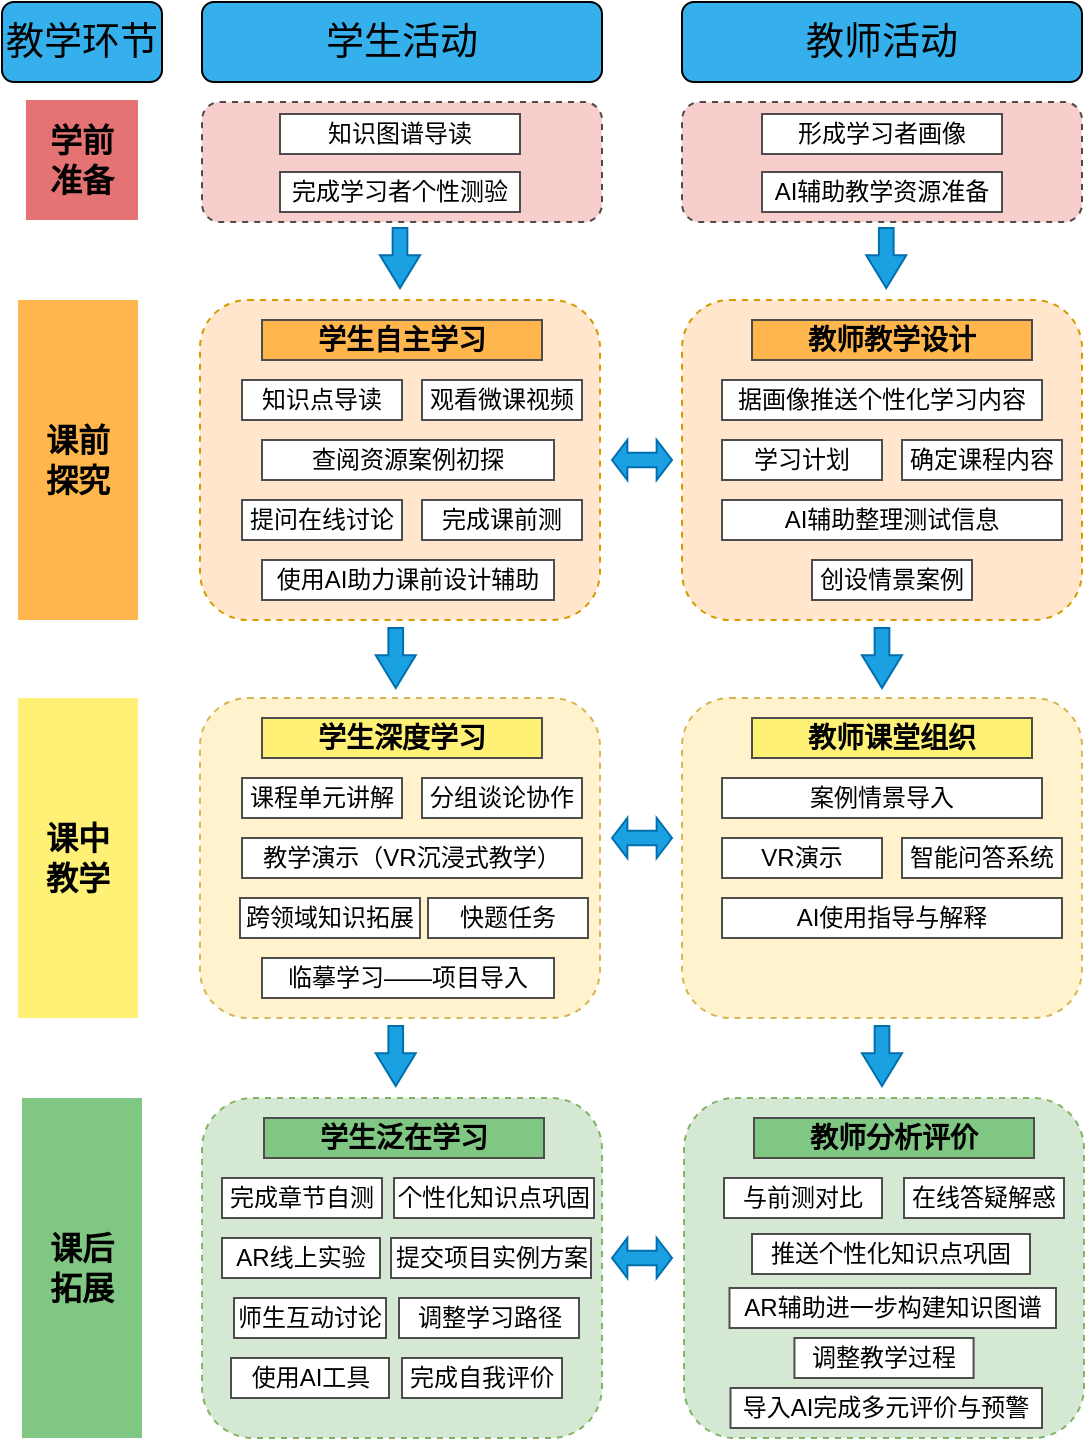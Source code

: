 <mxfile version="24.8.4">
  <diagram name="第 1 页" id="-2KWgbT9fdik0QkIeiRn">
    <mxGraphModel dx="875" dy="544" grid="0" gridSize="10" guides="1" tooltips="1" connect="1" arrows="1" fold="1" page="1" pageScale="1" pageWidth="827" pageHeight="1169" math="0" shadow="0">
      <root>
        <mxCell id="0" />
        <mxCell id="1" parent="0" />
        <mxCell id="JlN7DXZQlxJKehoTxWIZ-1" value="&lt;font size=&quot;1&quot; color=&quot;#000000&quot;&gt;&lt;span style=&quot;font-size: 19px;&quot;&gt;教学环节&lt;/span&gt;&lt;/font&gt;" style="rounded=1;whiteSpace=wrap;html=1;fillColor=#36b0ec;fontColor=#ffffff;strokeColor=#000000;" vertex="1" parent="1">
          <mxGeometry x="140" y="71" width="80" height="40" as="geometry" />
        </mxCell>
        <mxCell id="JlN7DXZQlxJKehoTxWIZ-2" value="&lt;font size=&quot;1&quot; color=&quot;#000000&quot;&gt;&lt;span style=&quot;font-size: 19px;&quot;&gt;学生活动&lt;/span&gt;&lt;/font&gt;" style="rounded=1;whiteSpace=wrap;html=1;fillColor=#36b0ec;fontColor=#ffffff;strokeColor=#000000;" vertex="1" parent="1">
          <mxGeometry x="240" y="71" width="200" height="40" as="geometry" />
        </mxCell>
        <mxCell id="JlN7DXZQlxJKehoTxWIZ-3" value="&lt;font size=&quot;1&quot; color=&quot;#000000&quot;&gt;&lt;span style=&quot;font-size: 19px;&quot;&gt;教师活动&lt;/span&gt;&lt;/font&gt;" style="rounded=1;whiteSpace=wrap;html=1;fillColor=#36b0ec;fontColor=#ffffff;strokeColor=#000000;" vertex="1" parent="1">
          <mxGeometry x="480" y="71" width="200" height="40" as="geometry" />
        </mxCell>
        <mxCell id="JlN7DXZQlxJKehoTxWIZ-5" value="&lt;font style=&quot;font-size: 16px;&quot;&gt;&lt;b style=&quot;&quot;&gt;学前&lt;/b&gt;&lt;/font&gt;&lt;div style=&quot;font-size: 16px;&quot;&gt;&lt;font style=&quot;font-size: 16px;&quot;&gt;&lt;b style=&quot;&quot;&gt;准备&lt;/b&gt;&lt;/font&gt;&lt;/div&gt;" style="rounded=0;whiteSpace=wrap;html=1;fillColor=#e57373;strokeColor=none;" vertex="1" parent="1">
          <mxGeometry x="152" y="120" width="56" height="60" as="geometry" />
        </mxCell>
        <mxCell id="JlN7DXZQlxJKehoTxWIZ-6" value="&lt;span style=&quot;font-size: 16px;&quot;&gt;&lt;b&gt;课前&lt;/b&gt;&lt;/span&gt;&lt;div&gt;&lt;span style=&quot;font-size: 16px;&quot;&gt;&lt;b&gt;探究&lt;/b&gt;&lt;/span&gt;&lt;/div&gt;" style="rounded=0;whiteSpace=wrap;html=1;fillColor=#ffb74d;strokeColor=none;" vertex="1" parent="1">
          <mxGeometry x="148" y="220" width="60" height="160" as="geometry" />
        </mxCell>
        <mxCell id="JlN7DXZQlxJKehoTxWIZ-7" value="&lt;span style=&quot;font-size: 16px;&quot;&gt;&lt;b&gt;课中&lt;/b&gt;&lt;/span&gt;&lt;div&gt;&lt;span style=&quot;font-size: 16px;&quot;&gt;&lt;b&gt;教学&lt;/b&gt;&lt;/span&gt;&lt;/div&gt;" style="rounded=0;whiteSpace=wrap;html=1;fillColor=#fff176;strokeColor=none;" vertex="1" parent="1">
          <mxGeometry x="148" y="419" width="60" height="160" as="geometry" />
        </mxCell>
        <mxCell id="JlN7DXZQlxJKehoTxWIZ-8" value="&lt;span style=&quot;font-size: 16px;&quot;&gt;&lt;b&gt;课后&lt;/b&gt;&lt;/span&gt;&lt;div&gt;&lt;span style=&quot;font-size: 16px;&quot;&gt;&lt;b&gt;拓展&lt;/b&gt;&lt;/span&gt;&lt;/div&gt;" style="rounded=0;whiteSpace=wrap;html=1;fillColor=#81c784;strokeColor=none;" vertex="1" parent="1">
          <mxGeometry x="150" y="619" width="60" height="170" as="geometry" />
        </mxCell>
        <mxCell id="JlN7DXZQlxJKehoTxWIZ-10" value="" style="rounded=1;whiteSpace=wrap;html=1;fillColor=#f8cecc;strokeColor=#4D4D4D;dashed=1;" vertex="1" parent="1">
          <mxGeometry x="240" y="121" width="200" height="60" as="geometry" />
        </mxCell>
        <mxCell id="JlN7DXZQlxJKehoTxWIZ-11" value="" style="rounded=1;whiteSpace=wrap;html=1;fillColor=#f8cecc;strokeColor=#4D4D4D;dashed=1;" vertex="1" parent="1">
          <mxGeometry x="480" y="121" width="200" height="60" as="geometry" />
        </mxCell>
        <mxCell id="JlN7DXZQlxJKehoTxWIZ-12" value="知识图谱导读" style="rounded=0;whiteSpace=wrap;html=1;strokeWidth=1;strokeColor=#4D4D4D;" vertex="1" parent="1">
          <mxGeometry x="279" y="127" width="120" height="20" as="geometry" />
        </mxCell>
        <mxCell id="JlN7DXZQlxJKehoTxWIZ-13" value="完成学习者个性测验" style="rounded=0;whiteSpace=wrap;html=1;strokeWidth=1;strokeColor=#4D4D4D;" vertex="1" parent="1">
          <mxGeometry x="279" y="156" width="120" height="20" as="geometry" />
        </mxCell>
        <mxCell id="JlN7DXZQlxJKehoTxWIZ-14" value="形成学习者画像" style="rounded=0;whiteSpace=wrap;html=1;strokeWidth=1;strokeColor=#4D4D4D;" vertex="1" parent="1">
          <mxGeometry x="520" y="127" width="120" height="20" as="geometry" />
        </mxCell>
        <mxCell id="JlN7DXZQlxJKehoTxWIZ-15" value="AI辅助教学资源准备" style="rounded=0;whiteSpace=wrap;html=1;strokeWidth=1;strokeColor=#4D4D4D;" vertex="1" parent="1">
          <mxGeometry x="520" y="156" width="120" height="20" as="geometry" />
        </mxCell>
        <mxCell id="JlN7DXZQlxJKehoTxWIZ-18" value="" style="rounded=1;whiteSpace=wrap;html=1;fillColor=#ffe6cc;strokeColor=#d79b00;dashed=1;" vertex="1" parent="1">
          <mxGeometry x="239" y="220" width="200" height="160" as="geometry" />
        </mxCell>
        <mxCell id="JlN7DXZQlxJKehoTxWIZ-19" value="知识点导读" style="rounded=0;whiteSpace=wrap;html=1;strokeColor=#4D4D4D;" vertex="1" parent="1">
          <mxGeometry x="260" y="260" width="80" height="20" as="geometry" />
        </mxCell>
        <mxCell id="JlN7DXZQlxJKehoTxWIZ-20" value="观看微课视频" style="rounded=0;whiteSpace=wrap;html=1;strokeColor=#4D4D4D;" vertex="1" parent="1">
          <mxGeometry x="350" y="260" width="80" height="20" as="geometry" />
        </mxCell>
        <mxCell id="JlN7DXZQlxJKehoTxWIZ-21" value="查阅资源案例初探" style="rounded=0;whiteSpace=wrap;html=1;strokeColor=#4D4D4D;" vertex="1" parent="1">
          <mxGeometry x="270" y="290" width="146" height="20" as="geometry" />
        </mxCell>
        <mxCell id="JlN7DXZQlxJKehoTxWIZ-22" value="提问在线讨论" style="rounded=0;whiteSpace=wrap;html=1;strokeColor=#4D4D4D;" vertex="1" parent="1">
          <mxGeometry x="260" y="320" width="80" height="20" as="geometry" />
        </mxCell>
        <mxCell id="JlN7DXZQlxJKehoTxWIZ-24" value="完成课前测" style="rounded=0;whiteSpace=wrap;html=1;strokeColor=#4D4D4D;" vertex="1" parent="1">
          <mxGeometry x="350" y="320" width="80" height="20" as="geometry" />
        </mxCell>
        <mxCell id="JlN7DXZQlxJKehoTxWIZ-25" value="使用AI助力课前设计辅助" style="rounded=0;whiteSpace=wrap;html=1;strokeColor=#4D4D4D;" vertex="1" parent="1">
          <mxGeometry x="270" y="350" width="146" height="20" as="geometry" />
        </mxCell>
        <mxCell id="JlN7DXZQlxJKehoTxWIZ-26" value="" style="rounded=1;whiteSpace=wrap;html=1;fillColor=#ffe6cc;strokeColor=#d79b00;dashed=1;" vertex="1" parent="1">
          <mxGeometry x="480" y="220" width="200" height="160" as="geometry" />
        </mxCell>
        <mxCell id="JlN7DXZQlxJKehoTxWIZ-27" value="学习计划" style="rounded=0;whiteSpace=wrap;html=1;strokeColor=#4D4D4D;" vertex="1" parent="1">
          <mxGeometry x="500" y="290" width="80" height="20" as="geometry" />
        </mxCell>
        <mxCell id="JlN7DXZQlxJKehoTxWIZ-28" value="AI辅助整理测试信息" style="rounded=0;whiteSpace=wrap;html=1;strokeColor=#4D4D4D;" vertex="1" parent="1">
          <mxGeometry x="500" y="320" width="170" height="20" as="geometry" />
        </mxCell>
        <mxCell id="JlN7DXZQlxJKehoTxWIZ-29" value="据画像推送个性化学习内容" style="rounded=0;whiteSpace=wrap;html=1;strokeColor=#4D4D4D;" vertex="1" parent="1">
          <mxGeometry x="500" y="260" width="160" height="20" as="geometry" />
        </mxCell>
        <mxCell id="JlN7DXZQlxJKehoTxWIZ-30" value="确定课程内容" style="rounded=0;whiteSpace=wrap;html=1;strokeColor=#4D4D4D;" vertex="1" parent="1">
          <mxGeometry x="590" y="290" width="80" height="20" as="geometry" />
        </mxCell>
        <mxCell id="JlN7DXZQlxJKehoTxWIZ-31" value="创设情景案例" style="rounded=0;whiteSpace=wrap;html=1;strokeColor=#4D4D4D;" vertex="1" parent="1">
          <mxGeometry x="545" y="350" width="80" height="20" as="geometry" />
        </mxCell>
        <mxCell id="JlN7DXZQlxJKehoTxWIZ-33" value="&lt;b style=&quot;&quot;&gt;&lt;font style=&quot;font-size: 14px;&quot;&gt;学生自主学习&lt;/font&gt;&lt;/b&gt;" style="rounded=0;whiteSpace=wrap;html=1;fillColor=#ffb74d;strokeColor=#4D4D4D;" vertex="1" parent="1">
          <mxGeometry x="270" y="230" width="140" height="20" as="geometry" />
        </mxCell>
        <mxCell id="JlN7DXZQlxJKehoTxWIZ-34" value="&lt;b style=&quot;&quot;&gt;&lt;font style=&quot;font-size: 14px;&quot;&gt;教师教学设计&lt;/font&gt;&lt;/b&gt;" style="rounded=0;whiteSpace=wrap;html=1;fillColor=#ffb74d;strokeColor=#4D4D4D;" vertex="1" parent="1">
          <mxGeometry x="515" y="230" width="140" height="20" as="geometry" />
        </mxCell>
        <mxCell id="JlN7DXZQlxJKehoTxWIZ-35" value="" style="rounded=1;whiteSpace=wrap;html=1;fillColor=#fff2cc;strokeColor=#d6b656;dashed=1;" vertex="1" parent="1">
          <mxGeometry x="239" y="419" width="200" height="160" as="geometry" />
        </mxCell>
        <mxCell id="JlN7DXZQlxJKehoTxWIZ-36" value="课程单元讲解" style="rounded=0;whiteSpace=wrap;html=1;strokeColor=#4D4D4D;" vertex="1" parent="1">
          <mxGeometry x="260" y="459" width="80" height="20" as="geometry" />
        </mxCell>
        <mxCell id="JlN7DXZQlxJKehoTxWIZ-37" value="教学演示（VR沉浸式教学）" style="rounded=0;whiteSpace=wrap;html=1;strokeColor=#4D4D4D;" vertex="1" parent="1">
          <mxGeometry x="260" y="489" width="170" height="20" as="geometry" />
        </mxCell>
        <mxCell id="JlN7DXZQlxJKehoTxWIZ-38" value="分组谈论协作" style="rounded=0;whiteSpace=wrap;html=1;strokeColor=#4D4D4D;" vertex="1" parent="1">
          <mxGeometry x="350" y="459" width="80" height="20" as="geometry" />
        </mxCell>
        <mxCell id="JlN7DXZQlxJKehoTxWIZ-39" value="跨领域知识拓展" style="rounded=0;whiteSpace=wrap;html=1;strokeColor=#4D4D4D;" vertex="1" parent="1">
          <mxGeometry x="259" y="519" width="90" height="20" as="geometry" />
        </mxCell>
        <mxCell id="JlN7DXZQlxJKehoTxWIZ-40" value="快题任务" style="rounded=0;whiteSpace=wrap;html=1;strokeColor=#4D4D4D;" vertex="1" parent="1">
          <mxGeometry x="353" y="519" width="80" height="20" as="geometry" />
        </mxCell>
        <mxCell id="JlN7DXZQlxJKehoTxWIZ-41" value="临摹学习——项目导入" style="rounded=0;whiteSpace=wrap;html=1;strokeColor=#4D4D4D;" vertex="1" parent="1">
          <mxGeometry x="270" y="549" width="146" height="20" as="geometry" />
        </mxCell>
        <mxCell id="JlN7DXZQlxJKehoTxWIZ-42" value="" style="rounded=1;whiteSpace=wrap;html=1;fillColor=#fff2cc;strokeColor=#d6b656;dashed=1;" vertex="1" parent="1">
          <mxGeometry x="480" y="419" width="200" height="160" as="geometry" />
        </mxCell>
        <mxCell id="JlN7DXZQlxJKehoTxWIZ-43" value="VR演示" style="rounded=0;whiteSpace=wrap;html=1;strokeColor=#4D4D4D;" vertex="1" parent="1">
          <mxGeometry x="500" y="489" width="80" height="20" as="geometry" />
        </mxCell>
        <mxCell id="JlN7DXZQlxJKehoTxWIZ-44" value="AI使用指导与解释" style="rounded=0;whiteSpace=wrap;html=1;strokeColor=#4D4D4D;" vertex="1" parent="1">
          <mxGeometry x="500" y="519" width="170" height="20" as="geometry" />
        </mxCell>
        <mxCell id="JlN7DXZQlxJKehoTxWIZ-45" value="案例情景导入" style="rounded=0;whiteSpace=wrap;html=1;strokeColor=#4D4D4D;" vertex="1" parent="1">
          <mxGeometry x="500" y="459" width="160" height="20" as="geometry" />
        </mxCell>
        <mxCell id="JlN7DXZQlxJKehoTxWIZ-46" value="智能问答系统" style="rounded=0;whiteSpace=wrap;html=1;strokeColor=#4D4D4D;" vertex="1" parent="1">
          <mxGeometry x="590" y="489" width="80" height="20" as="geometry" />
        </mxCell>
        <mxCell id="JlN7DXZQlxJKehoTxWIZ-48" value="&lt;b style=&quot;&quot;&gt;&lt;font style=&quot;font-size: 14px;&quot;&gt;学生深度学习&lt;/font&gt;&lt;/b&gt;" style="rounded=0;whiteSpace=wrap;html=1;fillColor=#FFF176;strokeColor=#4D4D4D;" vertex="1" parent="1">
          <mxGeometry x="270" y="429" width="140" height="20" as="geometry" />
        </mxCell>
        <mxCell id="JlN7DXZQlxJKehoTxWIZ-49" value="&lt;b style=&quot;&quot;&gt;&lt;font style=&quot;font-size: 14px;&quot;&gt;教师课堂组织&lt;/font&gt;&lt;/b&gt;" style="rounded=0;whiteSpace=wrap;html=1;fillColor=#FFF176;strokeColor=#4D4D4D;" vertex="1" parent="1">
          <mxGeometry x="515" y="429" width="140" height="20" as="geometry" />
        </mxCell>
        <mxCell id="JlN7DXZQlxJKehoTxWIZ-50" value="" style="rounded=1;whiteSpace=wrap;html=1;fillColor=#d5e8d4;strokeColor=#82b366;dashed=1;" vertex="1" parent="1">
          <mxGeometry x="240" y="619" width="200" height="170" as="geometry" />
        </mxCell>
        <mxCell id="JlN7DXZQlxJKehoTxWIZ-51" value="完成章节自测" style="rounded=0;whiteSpace=wrap;html=1;strokeColor=#4D4D4D;" vertex="1" parent="1">
          <mxGeometry x="250" y="659" width="80" height="20" as="geometry" />
        </mxCell>
        <mxCell id="JlN7DXZQlxJKehoTxWIZ-52" value="提交项目实例方案" style="rounded=0;whiteSpace=wrap;html=1;strokeColor=#4D4D4D;" vertex="1" parent="1">
          <mxGeometry x="334.5" y="689" width="100" height="20" as="geometry" />
        </mxCell>
        <mxCell id="JlN7DXZQlxJKehoTxWIZ-53" value="个性化知识点巩固" style="rounded=0;whiteSpace=wrap;html=1;strokeColor=#4D4D4D;" vertex="1" parent="1">
          <mxGeometry x="336" y="659" width="100" height="20" as="geometry" />
        </mxCell>
        <mxCell id="JlN7DXZQlxJKehoTxWIZ-54" value="师生互动讨论" style="rounded=0;whiteSpace=wrap;html=1;strokeColor=#4D4D4D;" vertex="1" parent="1">
          <mxGeometry x="256" y="719" width="76" height="20" as="geometry" />
        </mxCell>
        <mxCell id="JlN7DXZQlxJKehoTxWIZ-55" value="调整学习路径" style="rounded=0;whiteSpace=wrap;html=1;strokeColor=#4D4D4D;" vertex="1" parent="1">
          <mxGeometry x="338.5" y="719" width="90" height="20" as="geometry" />
        </mxCell>
        <mxCell id="JlN7DXZQlxJKehoTxWIZ-56" value="使用AI工具" style="rounded=0;whiteSpace=wrap;html=1;strokeColor=#4D4D4D;" vertex="1" parent="1">
          <mxGeometry x="254.5" y="749" width="79" height="20" as="geometry" />
        </mxCell>
        <mxCell id="JlN7DXZQlxJKehoTxWIZ-57" value="" style="rounded=1;whiteSpace=wrap;html=1;fillColor=#d5e8d4;strokeColor=#82b366;dashed=1;" vertex="1" parent="1">
          <mxGeometry x="481" y="619" width="200" height="170" as="geometry" />
        </mxCell>
        <mxCell id="JlN7DXZQlxJKehoTxWIZ-58" value="推送个性化知识点巩固" style="rounded=0;whiteSpace=wrap;html=1;strokeColor=#4D4D4D;" vertex="1" parent="1">
          <mxGeometry x="515" y="687" width="139" height="20" as="geometry" />
        </mxCell>
        <mxCell id="JlN7DXZQlxJKehoTxWIZ-59" value="AR辅助进一步构建知识图谱" style="rounded=0;whiteSpace=wrap;html=1;strokeColor=#4D4D4D;" vertex="1" parent="1">
          <mxGeometry x="503.75" y="714" width="163.25" height="20" as="geometry" />
        </mxCell>
        <mxCell id="JlN7DXZQlxJKehoTxWIZ-60" value="与前测对比" style="rounded=0;whiteSpace=wrap;html=1;strokeColor=#4D4D4D;" vertex="1" parent="1">
          <mxGeometry x="501" y="659" width="79" height="20" as="geometry" />
        </mxCell>
        <mxCell id="JlN7DXZQlxJKehoTxWIZ-61" value="在线答疑解惑" style="rounded=0;whiteSpace=wrap;html=1;strokeColor=#4D4D4D;" vertex="1" parent="1">
          <mxGeometry x="591" y="659" width="80" height="20" as="geometry" />
        </mxCell>
        <mxCell id="JlN7DXZQlxJKehoTxWIZ-62" value="&lt;b style=&quot;&quot;&gt;&lt;font style=&quot;font-size: 14px;&quot;&gt;学生泛在学习&lt;/font&gt;&lt;/b&gt;" style="rounded=0;whiteSpace=wrap;html=1;fillColor=#81C784;strokeColor=#4D4D4D;" vertex="1" parent="1">
          <mxGeometry x="271" y="629" width="140" height="20" as="geometry" />
        </mxCell>
        <mxCell id="JlN7DXZQlxJKehoTxWIZ-63" value="&lt;b style=&quot;&quot;&gt;&lt;font style=&quot;font-size: 14px;&quot;&gt;教师分析评价&lt;/font&gt;&lt;/b&gt;" style="rounded=0;whiteSpace=wrap;html=1;fillColor=#81C784;strokeColor=#4D4D4D;" vertex="1" parent="1">
          <mxGeometry x="516" y="629" width="140" height="20" as="geometry" />
        </mxCell>
        <mxCell id="JlN7DXZQlxJKehoTxWIZ-64" value="完成自我评价" style="rounded=0;whiteSpace=wrap;html=1;strokeColor=#4D4D4D;" vertex="1" parent="1">
          <mxGeometry x="340" y="749" width="80" height="20" as="geometry" />
        </mxCell>
        <mxCell id="JlN7DXZQlxJKehoTxWIZ-65" value="AR线上实验" style="rounded=0;whiteSpace=wrap;html=1;strokeColor=#4D4D4D;" vertex="1" parent="1">
          <mxGeometry x="250" y="689" width="79" height="20" as="geometry" />
        </mxCell>
        <mxCell id="JlN7DXZQlxJKehoTxWIZ-66" value="调整教学过程" style="rounded=0;whiteSpace=wrap;html=1;strokeColor=#4D4D4D;" vertex="1" parent="1">
          <mxGeometry x="536.22" y="739" width="89.57" height="20" as="geometry" />
        </mxCell>
        <mxCell id="JlN7DXZQlxJKehoTxWIZ-67" value="导入AI完成多元评价与预警" style="rounded=0;whiteSpace=wrap;html=1;strokeColor=#4D4D4D;" vertex="1" parent="1">
          <mxGeometry x="504.25" y="764" width="155.75" height="20" as="geometry" />
        </mxCell>
        <mxCell id="JlN7DXZQlxJKehoTxWIZ-69" value="" style="shape=singleArrow;direction=south;whiteSpace=wrap;html=1;fillColor=#1ba1e2;fontColor=#ffffff;strokeColor=#006EAF;arrowWidth=0.367;arrowSize=0.544;" vertex="1" parent="1">
          <mxGeometry x="329" y="184" width="20" height="30" as="geometry" />
        </mxCell>
        <mxCell id="JlN7DXZQlxJKehoTxWIZ-70" value="" style="shape=singleArrow;direction=south;whiteSpace=wrap;html=1;fillColor=#1ba1e2;fontColor=#ffffff;strokeColor=#006EAF;arrowWidth=0.367;arrowSize=0.544;" vertex="1" parent="1">
          <mxGeometry x="572.13" y="184" width="20" height="30" as="geometry" />
        </mxCell>
        <mxCell id="JlN7DXZQlxJKehoTxWIZ-71" value="" style="shape=singleArrow;direction=south;whiteSpace=wrap;html=1;fillColor=#1ba1e2;fontColor=#ffffff;strokeColor=#006EAF;arrowWidth=0.367;arrowSize=0.544;" vertex="1" parent="1">
          <mxGeometry x="326.87" y="384" width="20" height="30" as="geometry" />
        </mxCell>
        <mxCell id="JlN7DXZQlxJKehoTxWIZ-72" value="" style="shape=singleArrow;direction=south;whiteSpace=wrap;html=1;fillColor=#1ba1e2;fontColor=#ffffff;strokeColor=#006EAF;arrowWidth=0.367;arrowSize=0.544;" vertex="1" parent="1">
          <mxGeometry x="570" y="384" width="20" height="30" as="geometry" />
        </mxCell>
        <mxCell id="JlN7DXZQlxJKehoTxWIZ-73" value="" style="shape=singleArrow;direction=south;whiteSpace=wrap;html=1;fillColor=#1ba1e2;fontColor=#ffffff;strokeColor=#006EAF;arrowWidth=0.367;arrowSize=0.544;" vertex="1" parent="1">
          <mxGeometry x="326.87" y="583" width="20" height="30" as="geometry" />
        </mxCell>
        <mxCell id="JlN7DXZQlxJKehoTxWIZ-74" value="" style="shape=singleArrow;direction=south;whiteSpace=wrap;html=1;fillColor=#1ba1e2;fontColor=#ffffff;strokeColor=#006EAF;arrowWidth=0.367;arrowSize=0.544;" vertex="1" parent="1">
          <mxGeometry x="570" y="583" width="20" height="30" as="geometry" />
        </mxCell>
        <mxCell id="JlN7DXZQlxJKehoTxWIZ-75" value="" style="shape=doubleArrow;whiteSpace=wrap;html=1;arrowWidth=0.367;arrowSize=0.256;fillColor=#1ba1e2;fontColor=#ffffff;strokeColor=#006EAF;" vertex="1" parent="1">
          <mxGeometry x="445" y="290" width="30" height="20" as="geometry" />
        </mxCell>
        <mxCell id="JlN7DXZQlxJKehoTxWIZ-76" value="" style="shape=doubleArrow;whiteSpace=wrap;html=1;arrowWidth=0.367;arrowSize=0.256;fillColor=#1ba1e2;fontColor=#ffffff;strokeColor=#006EAF;" vertex="1" parent="1">
          <mxGeometry x="445" y="479" width="30" height="20" as="geometry" />
        </mxCell>
        <mxCell id="JlN7DXZQlxJKehoTxWIZ-77" value="" style="shape=doubleArrow;whiteSpace=wrap;html=1;arrowWidth=0.367;arrowSize=0.256;fillColor=#1ba1e2;fontColor=#ffffff;strokeColor=#006EAF;" vertex="1" parent="1">
          <mxGeometry x="445" y="689" width="30" height="20" as="geometry" />
        </mxCell>
      </root>
    </mxGraphModel>
  </diagram>
</mxfile>
